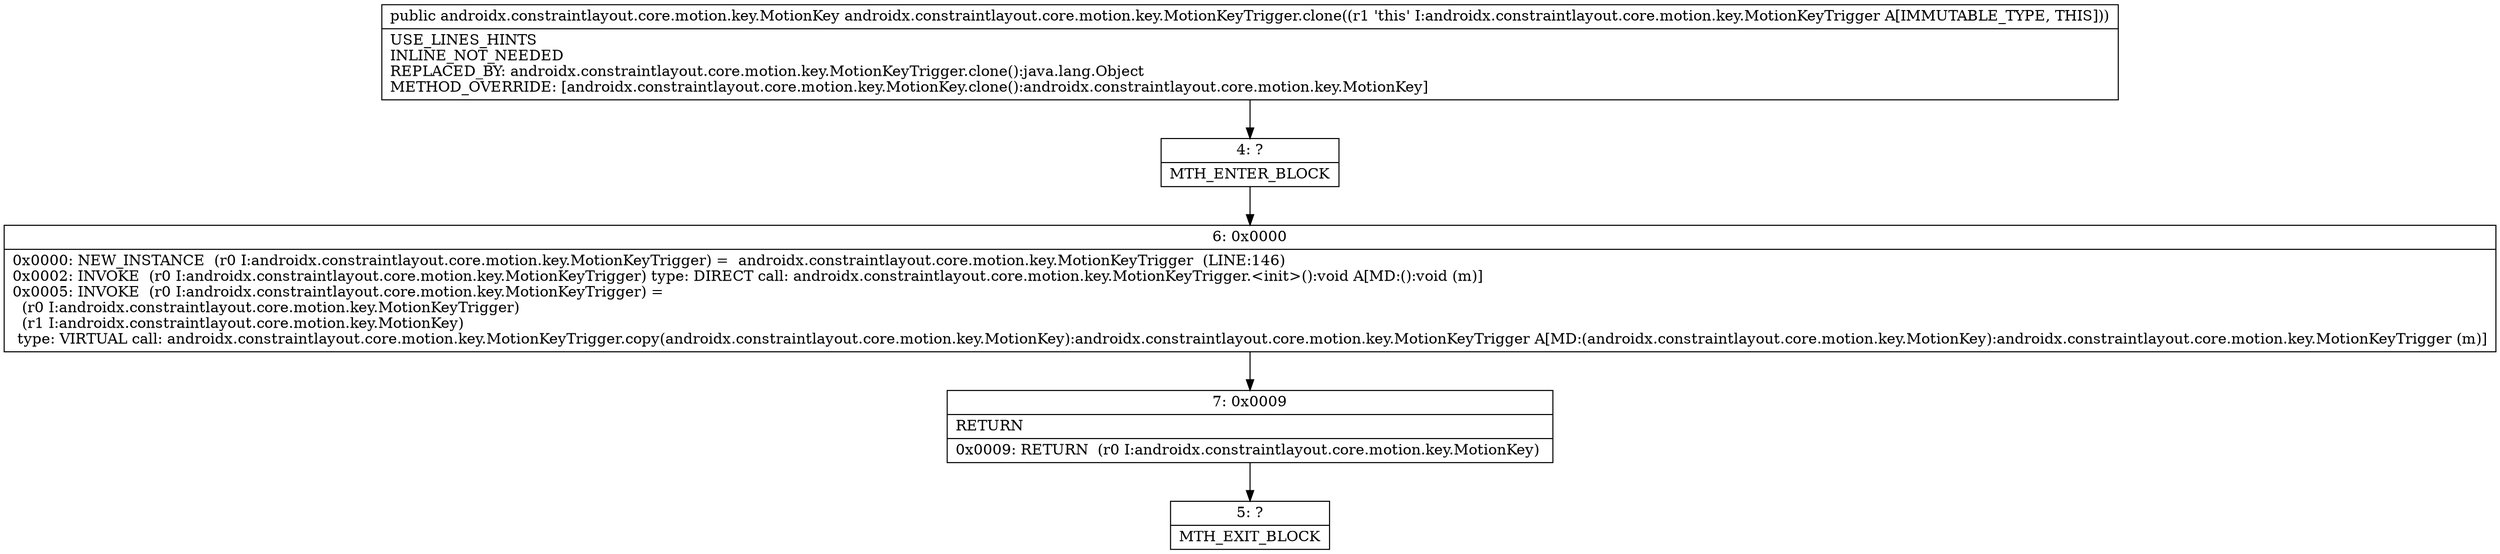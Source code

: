 digraph "CFG forandroidx.constraintlayout.core.motion.key.MotionKeyTrigger.clone()Landroidx\/constraintlayout\/core\/motion\/key\/MotionKey;" {
Node_4 [shape=record,label="{4\:\ ?|MTH_ENTER_BLOCK\l}"];
Node_6 [shape=record,label="{6\:\ 0x0000|0x0000: NEW_INSTANCE  (r0 I:androidx.constraintlayout.core.motion.key.MotionKeyTrigger) =  androidx.constraintlayout.core.motion.key.MotionKeyTrigger  (LINE:146)\l0x0002: INVOKE  (r0 I:androidx.constraintlayout.core.motion.key.MotionKeyTrigger) type: DIRECT call: androidx.constraintlayout.core.motion.key.MotionKeyTrigger.\<init\>():void A[MD:():void (m)]\l0x0005: INVOKE  (r0 I:androidx.constraintlayout.core.motion.key.MotionKeyTrigger) = \l  (r0 I:androidx.constraintlayout.core.motion.key.MotionKeyTrigger)\l  (r1 I:androidx.constraintlayout.core.motion.key.MotionKey)\l type: VIRTUAL call: androidx.constraintlayout.core.motion.key.MotionKeyTrigger.copy(androidx.constraintlayout.core.motion.key.MotionKey):androidx.constraintlayout.core.motion.key.MotionKeyTrigger A[MD:(androidx.constraintlayout.core.motion.key.MotionKey):androidx.constraintlayout.core.motion.key.MotionKeyTrigger (m)]\l}"];
Node_7 [shape=record,label="{7\:\ 0x0009|RETURN\l|0x0009: RETURN  (r0 I:androidx.constraintlayout.core.motion.key.MotionKey) \l}"];
Node_5 [shape=record,label="{5\:\ ?|MTH_EXIT_BLOCK\l}"];
MethodNode[shape=record,label="{public androidx.constraintlayout.core.motion.key.MotionKey androidx.constraintlayout.core.motion.key.MotionKeyTrigger.clone((r1 'this' I:androidx.constraintlayout.core.motion.key.MotionKeyTrigger A[IMMUTABLE_TYPE, THIS]))  | USE_LINES_HINTS\lINLINE_NOT_NEEDED\lREPLACED_BY: androidx.constraintlayout.core.motion.key.MotionKeyTrigger.clone():java.lang.Object\lMETHOD_OVERRIDE: [androidx.constraintlayout.core.motion.key.MotionKey.clone():androidx.constraintlayout.core.motion.key.MotionKey]\l}"];
MethodNode -> Node_4;Node_4 -> Node_6;
Node_6 -> Node_7;
Node_7 -> Node_5;
}

